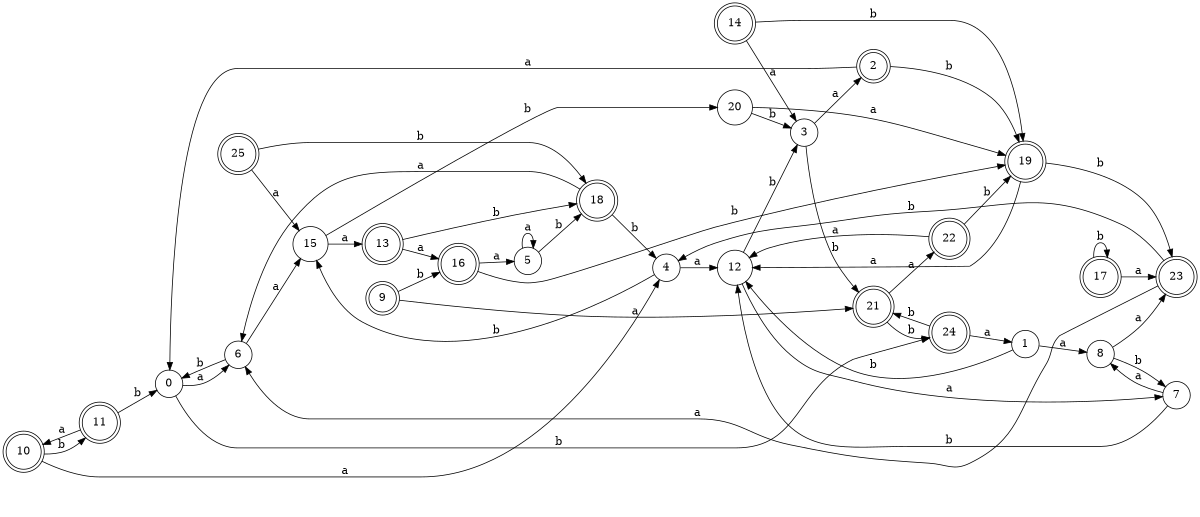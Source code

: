 digraph n21_8 {
__start0 [label="" shape="none"];

rankdir=LR;
size="8,5";

s0 [style="filled", color="black", fillcolor="white" shape="circle", label="0"];
s1 [style="filled", color="black", fillcolor="white" shape="circle", label="1"];
s2 [style="rounded,filled", color="black", fillcolor="white" shape="doublecircle", label="2"];
s3 [style="filled", color="black", fillcolor="white" shape="circle", label="3"];
s4 [style="filled", color="black", fillcolor="white" shape="circle", label="4"];
s5 [style="filled", color="black", fillcolor="white" shape="circle", label="5"];
s6 [style="filled", color="black", fillcolor="white" shape="circle", label="6"];
s7 [style="filled", color="black", fillcolor="white" shape="circle", label="7"];
s8 [style="filled", color="black", fillcolor="white" shape="circle", label="8"];
s9 [style="rounded,filled", color="black", fillcolor="white" shape="doublecircle", label="9"];
s10 [style="rounded,filled", color="black", fillcolor="white" shape="doublecircle", label="10"];
s11 [style="rounded,filled", color="black", fillcolor="white" shape="doublecircle", label="11"];
s12 [style="filled", color="black", fillcolor="white" shape="circle", label="12"];
s13 [style="rounded,filled", color="black", fillcolor="white" shape="doublecircle", label="13"];
s14 [style="rounded,filled", color="black", fillcolor="white" shape="doublecircle", label="14"];
s15 [style="filled", color="black", fillcolor="white" shape="circle", label="15"];
s16 [style="rounded,filled", color="black", fillcolor="white" shape="doublecircle", label="16"];
s17 [style="rounded,filled", color="black", fillcolor="white" shape="doublecircle", label="17"];
s18 [style="rounded,filled", color="black", fillcolor="white" shape="doublecircle", label="18"];
s19 [style="rounded,filled", color="black", fillcolor="white" shape="doublecircle", label="19"];
s20 [style="filled", color="black", fillcolor="white" shape="circle", label="20"];
s21 [style="rounded,filled", color="black", fillcolor="white" shape="doublecircle", label="21"];
s22 [style="rounded,filled", color="black", fillcolor="white" shape="doublecircle", label="22"];
s23 [style="rounded,filled", color="black", fillcolor="white" shape="doublecircle", label="23"];
s24 [style="rounded,filled", color="black", fillcolor="white" shape="doublecircle", label="24"];
s25 [style="rounded,filled", color="black", fillcolor="white" shape="doublecircle", label="25"];
s0 -> s6 [label="a"];
s0 -> s24 [label="b"];
s1 -> s8 [label="a"];
s1 -> s12 [label="b"];
s2 -> s0 [label="a"];
s2 -> s19 [label="b"];
s3 -> s2 [label="a"];
s3 -> s21 [label="b"];
s4 -> s12 [label="a"];
s4 -> s15 [label="b"];
s5 -> s5 [label="a"];
s5 -> s18 [label="b"];
s6 -> s15 [label="a"];
s6 -> s0 [label="b"];
s7 -> s8 [label="a"];
s7 -> s12 [label="b"];
s8 -> s23 [label="a"];
s8 -> s7 [label="b"];
s9 -> s21 [label="a"];
s9 -> s16 [label="b"];
s10 -> s4 [label="a"];
s10 -> s11 [label="b"];
s11 -> s10 [label="a"];
s11 -> s0 [label="b"];
s12 -> s7 [label="a"];
s12 -> s3 [label="b"];
s13 -> s16 [label="a"];
s13 -> s18 [label="b"];
s14 -> s3 [label="a"];
s14 -> s19 [label="b"];
s15 -> s13 [label="a"];
s15 -> s20 [label="b"];
s16 -> s5 [label="a"];
s16 -> s19 [label="b"];
s17 -> s23 [label="a"];
s17 -> s17 [label="b"];
s18 -> s6 [label="a"];
s18 -> s4 [label="b"];
s19 -> s12 [label="a"];
s19 -> s23 [label="b"];
s20 -> s19 [label="a"];
s20 -> s3 [label="b"];
s21 -> s22 [label="a"];
s21 -> s24 [label="b"];
s22 -> s12 [label="a"];
s22 -> s19 [label="b"];
s23 -> s6 [label="a"];
s23 -> s4 [label="b"];
s24 -> s1 [label="a"];
s24 -> s21 [label="b"];
s25 -> s15 [label="a"];
s25 -> s18 [label="b"];

}